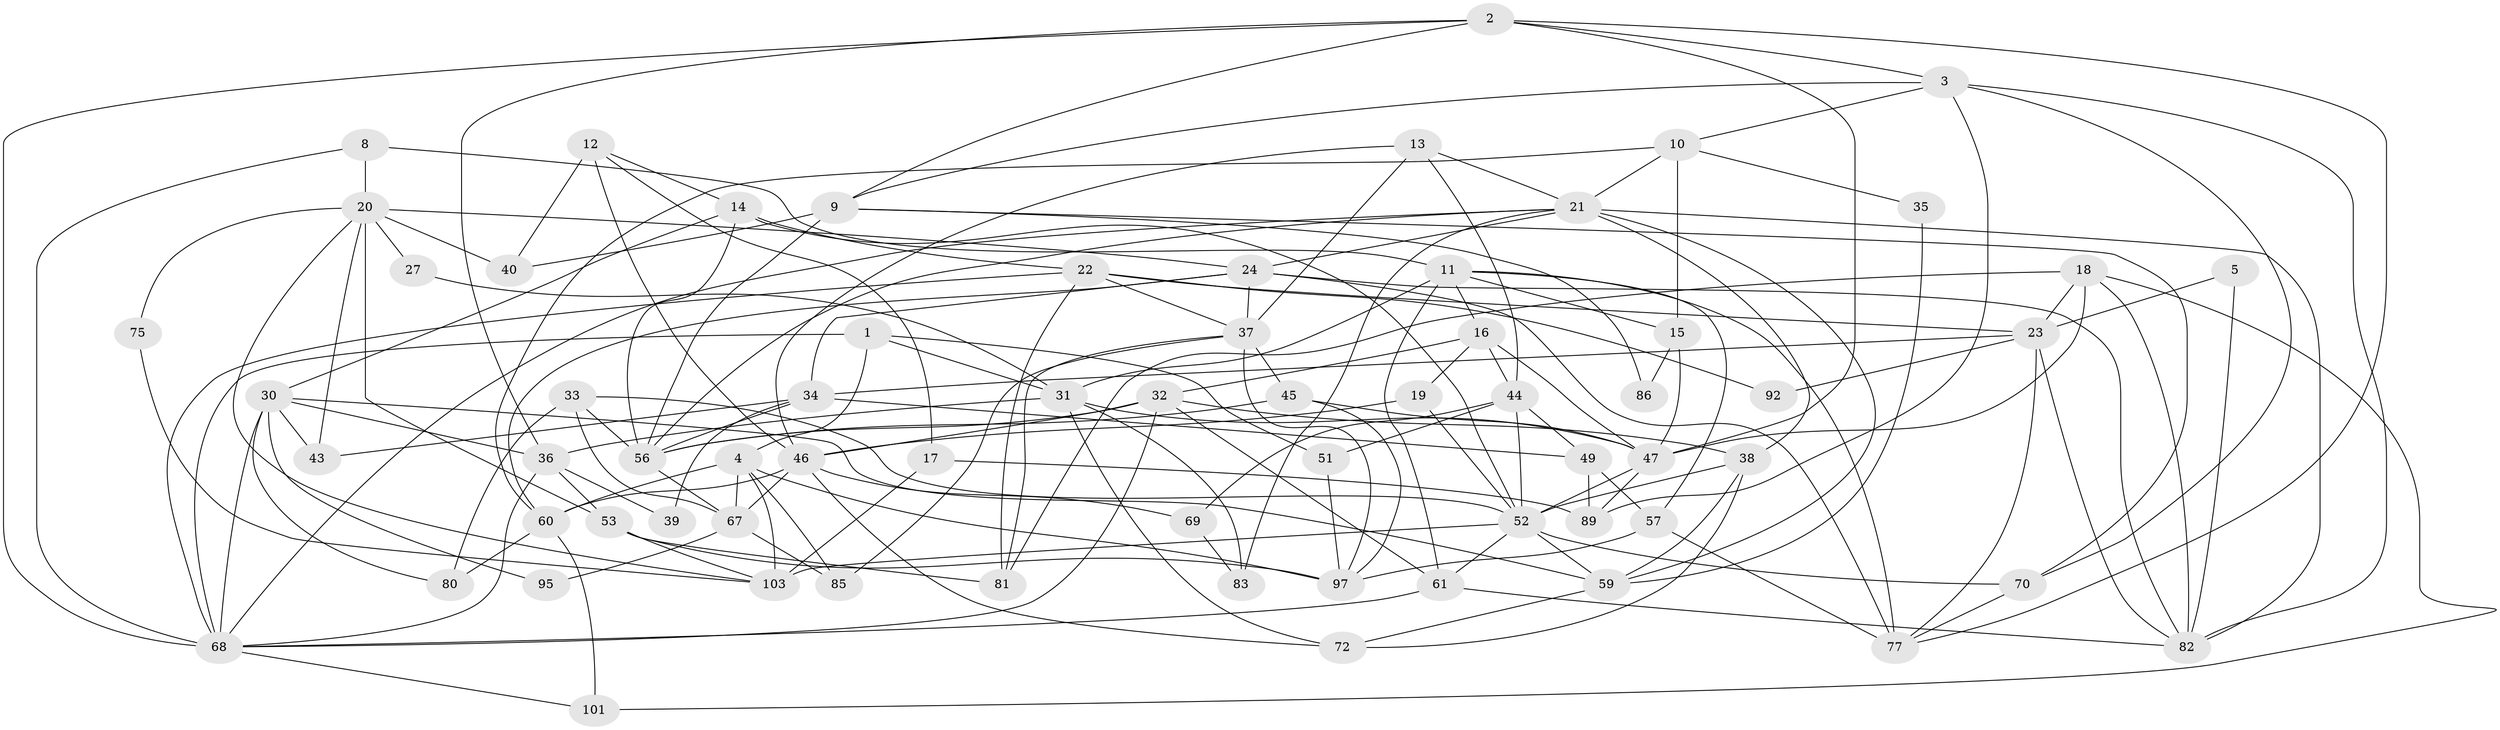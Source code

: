 // Generated by graph-tools (version 1.1) at 2025/52/02/27/25 19:52:03]
// undirected, 67 vertices, 166 edges
graph export_dot {
graph [start="1"]
  node [color=gray90,style=filled];
  1 [super="+7"];
  2 [super="+66"];
  3 [super="+6"];
  4 [super="+90"];
  5;
  8;
  9 [super="+64"];
  10;
  11 [super="+42"];
  12 [super="+26"];
  13 [super="+73"];
  14 [super="+29"];
  15;
  16 [super="+28"];
  17;
  18 [super="+25"];
  19;
  20 [super="+55"];
  21 [super="+79"];
  22 [super="+58"];
  23 [super="+48"];
  24 [super="+54"];
  27;
  30 [super="+78"];
  31 [super="+41"];
  32;
  33 [super="+63"];
  34 [super="+62"];
  35;
  36;
  37 [super="+96"];
  38 [super="+50"];
  39;
  40;
  43;
  44 [super="+84"];
  45;
  46 [super="+74"];
  47 [super="+91"];
  49;
  51;
  52 [super="+87"];
  53;
  56 [super="+71"];
  57 [super="+76"];
  59 [super="+88"];
  60 [super="+65"];
  61 [super="+99"];
  67 [super="+98"];
  68 [super="+93"];
  69;
  70;
  72;
  75;
  77 [super="+94"];
  80;
  81;
  82 [super="+102"];
  83;
  85;
  86;
  89;
  92;
  95;
  97 [super="+100"];
  101;
  103;
  1 -- 51;
  1 -- 68;
  1 -- 4;
  1 -- 31;
  2 -- 36;
  2 -- 3;
  2 -- 47;
  2 -- 9;
  2 -- 68;
  2 -- 77;
  3 -- 9;
  3 -- 10;
  3 -- 89;
  3 -- 70;
  3 -- 82;
  4 -- 85;
  4 -- 67;
  4 -- 60;
  4 -- 97;
  4 -- 103;
  5 -- 23;
  5 -- 82;
  8 -- 68;
  8 -- 20;
  8 -- 11;
  9 -- 40;
  9 -- 86;
  9 -- 56;
  9 -- 70;
  10 -- 21;
  10 -- 15;
  10 -- 35;
  10 -- 60;
  11 -- 15;
  11 -- 61;
  11 -- 77;
  11 -- 16;
  11 -- 57;
  11 -- 31;
  12 -- 14;
  12 -- 46 [weight=2];
  12 -- 40;
  12 -- 17;
  13 -- 37;
  13 -- 21;
  13 -- 44;
  13 -- 46;
  14 -- 22;
  14 -- 56;
  14 -- 52;
  14 -- 30;
  15 -- 86;
  15 -- 47;
  16 -- 19;
  16 -- 32;
  16 -- 47;
  16 -- 44;
  17 -- 103;
  17 -- 89;
  18 -- 82;
  18 -- 81;
  18 -- 23;
  18 -- 101;
  18 -- 47;
  19 -- 46;
  19 -- 52;
  20 -- 43;
  20 -- 103;
  20 -- 53;
  20 -- 40;
  20 -- 24;
  20 -- 75;
  20 -- 27;
  21 -- 82;
  21 -- 83;
  21 -- 68;
  21 -- 38;
  21 -- 56;
  21 -- 59;
  21 -- 24;
  22 -- 37;
  22 -- 23;
  22 -- 81;
  22 -- 68;
  22 -- 92;
  23 -- 77;
  23 -- 92;
  23 -- 82;
  23 -- 34;
  24 -- 34;
  24 -- 77 [weight=2];
  24 -- 37;
  24 -- 60;
  24 -- 82;
  27 -- 31;
  30 -- 43;
  30 -- 59;
  30 -- 80;
  30 -- 95;
  30 -- 36;
  30 -- 68;
  31 -- 47;
  31 -- 83;
  31 -- 36;
  31 -- 72;
  32 -- 56;
  32 -- 38;
  32 -- 61;
  32 -- 46;
  32 -- 68;
  33 -- 80;
  33 -- 67;
  33 -- 56;
  33 -- 52;
  34 -- 39;
  34 -- 43;
  34 -- 49;
  34 -- 56;
  35 -- 59;
  36 -- 53;
  36 -- 39;
  36 -- 68;
  37 -- 45 [weight=2];
  37 -- 81;
  37 -- 85;
  37 -- 97;
  38 -- 72;
  38 -- 59;
  38 -- 52;
  44 -- 51;
  44 -- 49;
  44 -- 52;
  44 -- 69;
  45 -- 56;
  45 -- 47;
  45 -- 97;
  46 -- 72;
  46 -- 60;
  46 -- 67;
  46 -- 69;
  47 -- 89;
  47 -- 52;
  49 -- 89;
  49 -- 57;
  51 -- 97;
  52 -- 103 [weight=2];
  52 -- 61;
  52 -- 70;
  52 -- 59;
  53 -- 103;
  53 -- 81;
  53 -- 97;
  56 -- 67;
  57 -- 97;
  57 -- 77;
  59 -- 72;
  60 -- 101;
  60 -- 80;
  61 -- 68;
  61 -- 82;
  67 -- 85;
  67 -- 95;
  68 -- 101;
  69 -- 83;
  70 -- 77;
  75 -- 103;
}
